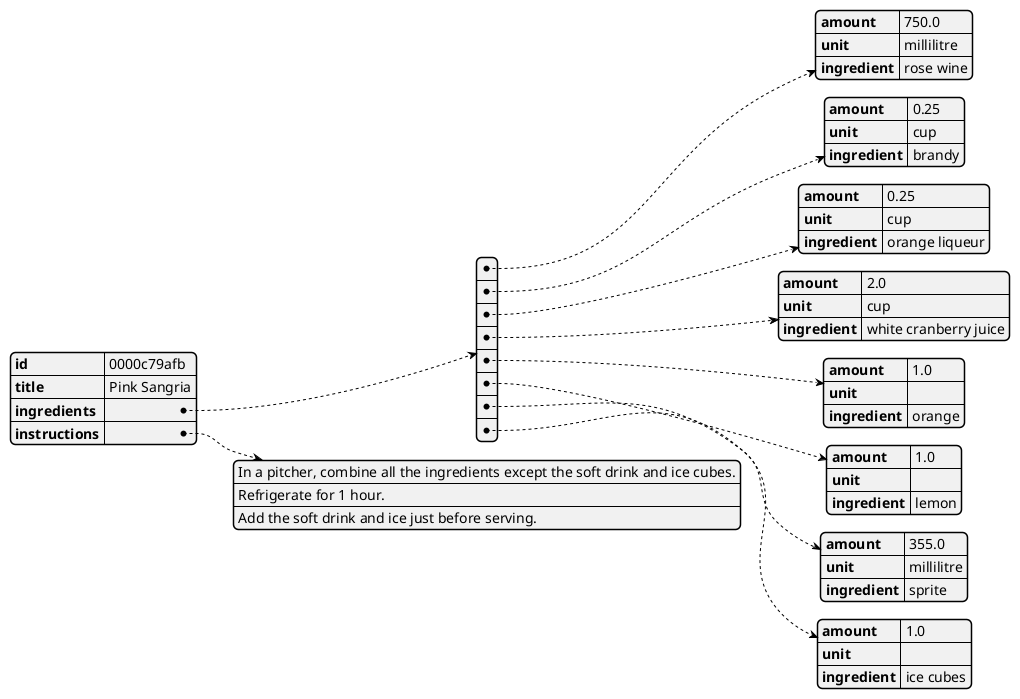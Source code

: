 @startjson
{
"id": "0000c79afb",
"title": "Pink Sangria",
        "ingredients": [
            {
                "amount": 750.0,
                "unit": "millilitre",
                "ingredient": "rose wine"
            },
            {
                "amount": 0.25,
                "unit": "cup",
                "ingredient": "brandy"
            },
            {
                "amount": 0.25,
                "unit": "cup",
                "ingredient": "orange liqueur"
            },
            {
                "amount": 2.0,
                "unit": "cup",
                "ingredient": "white cranberry juice"
            },
            {
                "amount": 1.0,
                "unit": "",
                "ingredient": "orange"
            },
            {
                "amount": 1.0,
                "unit": "",
                "ingredient": "lemon"
            },
            {
                "amount": 355.0,
                "unit": "millilitre",
                "ingredient": "sprite"
            },
            {
                "amount": 1.0,
                "unit": "",
                "ingredient": "ice cubes"
            }
        ],
        "instructions": [
            "In a pitcher, combine all the ingredients except the soft drink and ice cubes.",
            "Refrigerate for 1 hour.",
            "Add the soft drink and ice just before serving."
        ]
}
@endjson